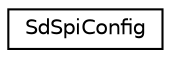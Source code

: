 digraph "Graphical Class Hierarchy"
{
 // LATEX_PDF_SIZE
  edge [fontname="Helvetica",fontsize="10",labelfontname="Helvetica",labelfontsize="10"];
  node [fontname="Helvetica",fontsize="10",shape=record];
  rankdir="LR";
  Node0 [label="SdSpiConfig",height=0.2,width=0.4,color="black", fillcolor="white", style="filled",URL="$class_sd_spi_config.html",tooltip="SPI card configuration."];
}
